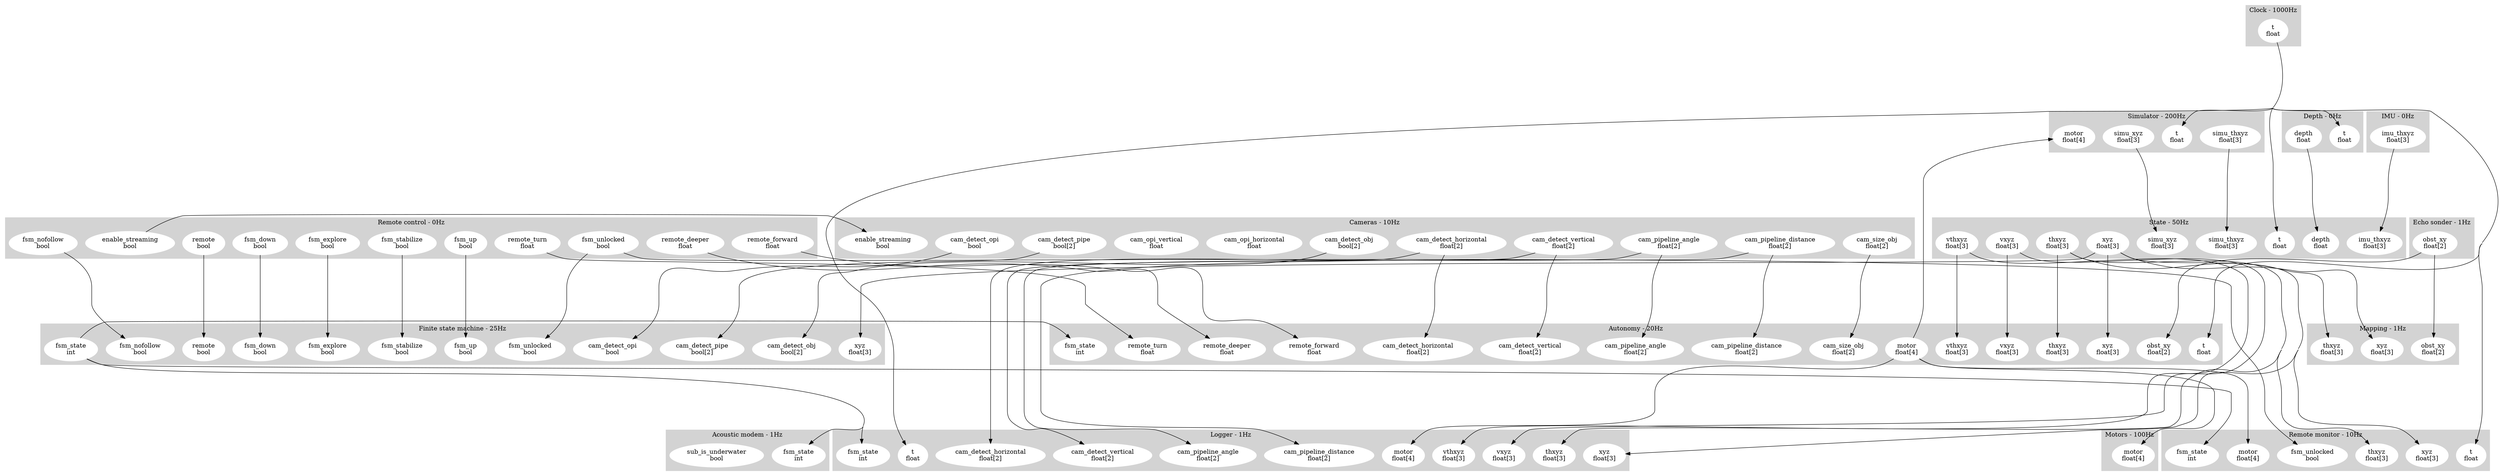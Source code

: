 digraph links {
	concentrate=true;
	subgraph cluster_1 {
		label = "Acoustic modem - 1Hz";
		style=filled;
		color=lightgrey;
		node [style=filled,color=white];
		2 [label = "fsm_state\nint"];
		3 [label = "sub_is_underwater\nbool"];
	}
	subgraph cluster_4 {
		label = "Autonomy - 20Hz";
		style=filled;
		color=lightgrey;
		node [style=filled,color=white];
		5 [label = "cam_detect_horizontal\nfloat[2]"];
		6 [label = "cam_detect_vertical\nfloat[2]"];
		7 [label = "cam_pipeline_angle\nfloat[2]"];
		8 [label = "cam_pipeline_distance\nfloat[2]"];
		9 [label = "cam_size_obj\nfloat[2]"];
		10 [label = "fsm_state\nint"];
		11 [label = "obst_xy\nfloat[2]"];
		12 [label = "remote_deeper\nfloat"];
		13 [label = "remote_forward\nfloat"];
		14 [label = "remote_turn\nfloat"];
		15 [label = "t\nfloat"];
		16 [label = "thxyz\nfloat[3]"];
		17 [label = "vthxyz\nfloat[3]"];
		18 [label = "vxyz\nfloat[3]"];
		19 [label = "xyz\nfloat[3]"];
		20 [label = "motor\nfloat[4]"];
	}
	subgraph cluster_21 {
		label = "Cameras - 10Hz";
		style=filled;
		color=lightgrey;
		node [style=filled,color=white];
		22 [label = "enable_streaming\nbool"];
		23 [label = "cam_detect_horizontal\nfloat[2]"];
		24 [label = "cam_detect_obj\nbool[2]"];
		25 [label = "cam_detect_opi\nbool"];
		26 [label = "cam_detect_pipe\nbool[2]"];
		27 [label = "cam_detect_vertical\nfloat[2]"];
		28 [label = "cam_opi_horizontal\nfloat"];
		29 [label = "cam_opi_vertical\nfloat"];
		30 [label = "cam_pipeline_angle\nfloat[2]"];
		31 [label = "cam_pipeline_distance\nfloat[2]"];
		32 [label = "cam_size_obj\nfloat[2]"];
	}
	subgraph cluster_33 {
		label = "Clock - 1000Hz";
		style=filled;
		color=lightgrey;
		node [style=filled,color=white];
		34 [label = "t\nfloat"];
	}
	subgraph cluster_35 {
		label = "Echo sonder - 1Hz";
		style=filled;
		color=lightgrey;
		node [style=filled,color=white];
		36 [label = "obst_xy\nfloat[2]"];
	}
	subgraph cluster_37 {
		label = "Depth - 0Hz";
		style=filled;
		color=lightgrey;
		node [style=filled,color=white];
		38 [label = "t\nfloat"];
		39 [label = "depth\nfloat"];
	}
	subgraph cluster_40 {
		label = "IMU - 0Hz";
		style=filled;
		color=lightgrey;
		node [style=filled,color=white];
		41 [label = "imu_thxyz\nfloat[3]"];
	}
	subgraph cluster_42 {
		label = "Logger - 1Hz";
		style=filled;
		color=lightgrey;
		node [style=filled,color=white];
		43 [label = "cam_detect_horizontal\nfloat[2]"];
		44 [label = "cam_detect_vertical\nfloat[2]"];
		45 [label = "cam_pipeline_angle\nfloat[2]"];
		46 [label = "cam_pipeline_distance\nfloat[2]"];
		47 [label = "fsm_state\nint"];
		48 [label = "motor\nfloat[4]"];
		49 [label = "t\nfloat"];
		50 [label = "thxyz\nfloat[3]"];
		51 [label = "vthxyz\nfloat[3]"];
		52 [label = "vxyz\nfloat[3]"];
		53 [label = "xyz\nfloat[3]"];
	}
	subgraph cluster_54 {
		label = "Mapping - 1Hz";
		style=filled;
		color=lightgrey;
		node [style=filled,color=white];
		55 [label = "obst_xy\nfloat[2]"];
		56 [label = "thxyz\nfloat[3]"];
		57 [label = "xyz\nfloat[3]"];
	}
	subgraph cluster_58 {
		label = "Motors - 100Hz";
		style=filled;
		color=lightgrey;
		node [style=filled,color=white];
		59 [label = "motor\nfloat[4]"];
	}
	subgraph cluster_60 {
		label = "Remote control - 0Hz";
		style=filled;
		color=lightgrey;
		node [style=filled,color=white];
		61 [label = "enable_streaming\nbool"];
		62 [label = "fsm_down\nbool"];
		63 [label = "fsm_explore\nbool"];
		64 [label = "fsm_nofollow\nbool"];
		65 [label = "fsm_stabilize\nbool"];
		66 [label = "fsm_unlocked\nbool"];
		67 [label = "fsm_up\nbool"];
		68 [label = "remote\nbool"];
		69 [label = "remote_deeper\nfloat"];
		70 [label = "remote_forward\nfloat"];
		71 [label = "remote_turn\nfloat"];
	}
	subgraph cluster_72 {
		label = "Remote monitor - 10Hz";
		style=filled;
		color=lightgrey;
		node [style=filled,color=white];
		73 [label = "fsm_state\nint"];
		74 [label = "fsm_unlocked\nbool"];
		75 [label = "motor\nfloat[4]"];
		76 [label = "t\nfloat"];
		77 [label = "thxyz\nfloat[3]"];
		78 [label = "xyz\nfloat[3]"];
	}
	subgraph cluster_79 {
		label = "Simulator - 200Hz";
		style=filled;
		color=lightgrey;
		node [style=filled,color=white];
		80 [label = "motor\nfloat[4]"];
		81 [label = "t\nfloat"];
		82 [label = "simu_thxyz\nfloat[3]"];
		83 [label = "simu_xyz\nfloat[3]"];
	}
	subgraph cluster_84 {
		label = "State - 50Hz";
		style=filled;
		color=lightgrey;
		node [style=filled,color=white];
		85 [label = "depth\nfloat"];
		86 [label = "imu_thxyz\nfloat[3]"];
		87 [label = "simu_thxyz\nfloat[3]"];
		88 [label = "simu_xyz\nfloat[3]"];
		89 [label = "t\nfloat"];
		90 [label = "thxyz\nfloat[3]"];
		91 [label = "vthxyz\nfloat[3]"];
		92 [label = "vxyz\nfloat[3]"];
		93 [label = "xyz\nfloat[3]"];
	}
	subgraph cluster_94 {
		label = "Finite state machine - 25Hz";
		style=filled;
		color=lightgrey;
		node [style=filled,color=white];
		95 [label = "cam_detect_obj\nbool[2]"];
		96 [label = "cam_detect_opi\nbool"];
		97 [label = "cam_detect_pipe\nbool[2]"];
		98 [label = "fsm_down\nbool"];
		99 [label = "fsm_explore\nbool"];
		100 [label = "fsm_nofollow\nbool"];
		101 [label = "fsm_stabilize\nbool"];
		102 [label = "fsm_unlocked\nbool"];
		103 [label = "fsm_up\nbool"];
		104 [label = "remote\nbool"];
		105 [label = "xyz\nfloat[3]"];
		106 [label = "fsm_state\nint"];
	}
	subgraph cluster_107 {
		label = "Subscriber - 10Hz";
		style=filled;
		color=lightgrey;
		node [style=filled,color=white];
	}
	23->5 [minlen=5];
	23->43 [minlen=5];
	24->95 [minlen=5];
	25->96 [minlen=5];
	26->97 [minlen=5];
	27->6 [minlen=5];
	27->44 [minlen=5];
	30->7 [minlen=5];
	30->45 [minlen=5];
	31->8 [minlen=5];
	31->46 [minlen=5];
	32->9 [minlen=5];
	39->85 [minlen=5];
	61->22 [minlen=5];
	62->98 [minlen=5];
	63->99 [minlen=5];
	64->100 [minlen=5];
	65->101 [minlen=5];
	106->2 [minlen=5];
	106->10 [minlen=5];
	106->47 [minlen=5];
	106->73 [minlen=5];
	66->74 [minlen=5];
	66->102 [minlen=5];
	67->103 [minlen=5];
	41->86 [minlen=5];
	20->48 [minlen=5];
	20->59 [minlen=5];
	20->75 [minlen=5];
	20->80 [minlen=5];
	36->11 [minlen=5];
	36->55 [minlen=5];
	68->104 [minlen=5];
	69->12 [minlen=5];
	70->13 [minlen=5];
	71->14 [minlen=5];
	82->87 [minlen=5];
	83->88 [minlen=5];
	34->15 [minlen=5];
	34->38 [minlen=5];
	34->49 [minlen=5];
	34->76 [minlen=5];
	34->81 [minlen=5];
	34->89 [minlen=5];
	90->16 [minlen=5];
	90->50 [minlen=5];
	90->56 [minlen=5];
	90->77 [minlen=5];
	91->17 [minlen=5];
	91->51 [minlen=5];
	92->18 [minlen=5];
	92->52 [minlen=5];
	93->19 [minlen=5];
	93->53 [minlen=5];
	93->57 [minlen=5];
	93->78 [minlen=5];
	93->105 [minlen=5];
}